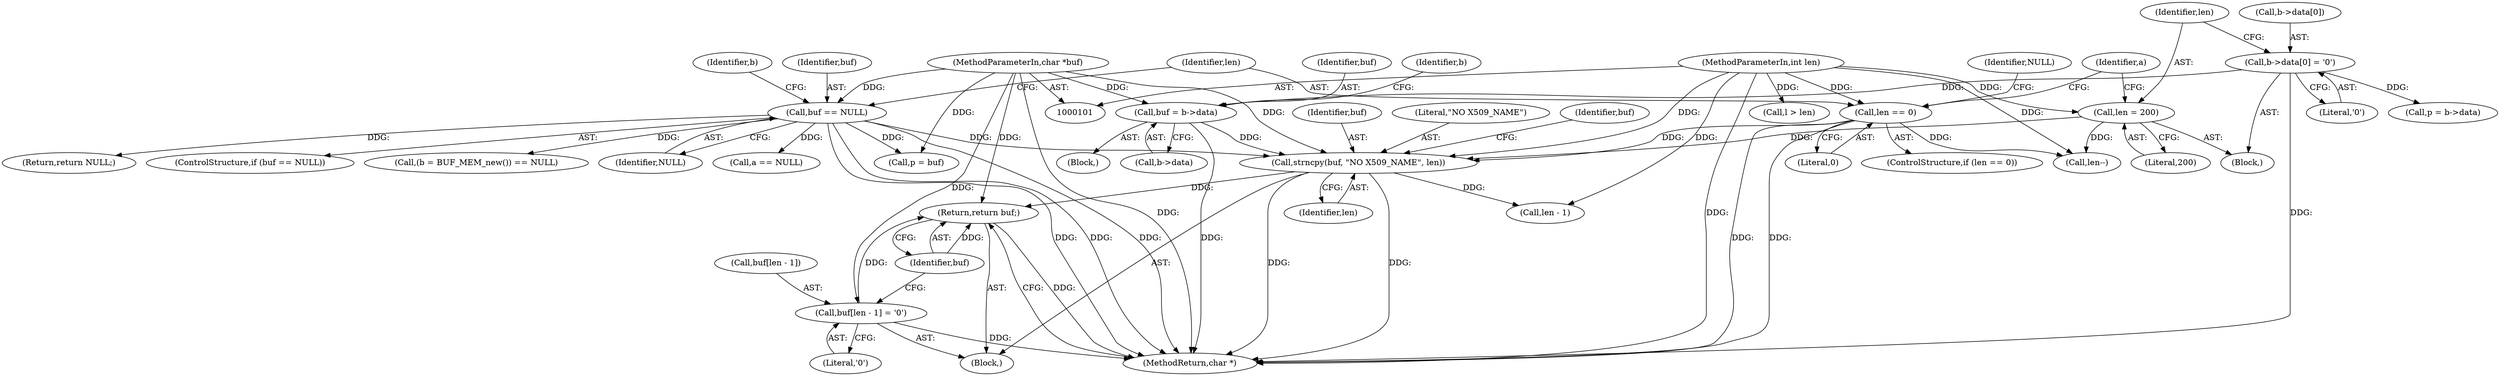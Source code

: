 digraph "0_openssl_2919516136a4227d9e6d8f2fe66ef976aaf8c561@pointer" {
"1000192" [label="(Return,return buf;)"];
"1000193" [label="(Identifier,buf)"];
"1000181" [label="(Call,strncpy(buf, \"NO X509_NAME\", len))"];
"1000131" [label="(Call,buf == NULL)"];
"1000103" [label="(MethodParameterIn,char *buf)"];
"1000174" [label="(Call,buf = b->data)"];
"1000148" [label="(Call,b->data[0] = '\0')"];
"1000155" [label="(Call,len = 200)"];
"1000104" [label="(MethodParameterIn,int len)"];
"1000160" [label="(Call,len == 0)"];
"1000185" [label="(Call,buf[len - 1] = '\0')"];
"1000187" [label="(Identifier,buf)"];
"1000188" [label="(Call,len - 1)"];
"1000154" [label="(Literal,'\0')"];
"1000149" [label="(Call,b->data[0])"];
"1000162" [label="(Literal,0)"];
"1000161" [label="(Identifier,len)"];
"1000181" [label="(Call,strncpy(buf, \"NO X509_NAME\", len))"];
"1000175" [label="(Identifier,buf)"];
"1000130" [label="(ControlStructure,if (buf == NULL))"];
"1000148" [label="(Call,b->data[0] = '\0')"];
"1000168" [label="(Identifier,a)"];
"1000155" [label="(Call,len = 200)"];
"1000173" [label="(Block,)"];
"1000192" [label="(Return,return buf;)"];
"1000522" [label="(Call,l > len)"];
"1000160" [label="(Call,len == 0)"];
"1000182" [label="(Identifier,buf)"];
"1000183" [label="(Literal,\"NO X509_NAME\")"];
"1000667" [label="(MethodReturn,char *)"];
"1000637" [label="(Call,p = b->data)"];
"1000184" [label="(Identifier,len)"];
"1000170" [label="(Block,)"];
"1000194" [label="(Call,len--)"];
"1000136" [label="(Call,(b = BUF_MEM_new()) == NULL)"];
"1000103" [label="(MethodParameterIn,char *buf)"];
"1000176" [label="(Call,b->data)"];
"1000165" [label="(Identifier,NULL)"];
"1000159" [label="(ControlStructure,if (len == 0))"];
"1000131" [label="(Call,buf == NULL)"];
"1000174" [label="(Call,buf = b->data)"];
"1000132" [label="(Identifier,buf)"];
"1000133" [label="(Identifier,NULL)"];
"1000157" [label="(Literal,200)"];
"1000186" [label="(Call,buf[len - 1])"];
"1000167" [label="(Call,a == NULL)"];
"1000164" [label="(Return,return NULL;)"];
"1000645" [label="(Call,p = buf)"];
"1000180" [label="(Identifier,b)"];
"1000191" [label="(Literal,'\0')"];
"1000185" [label="(Call,buf[len - 1] = '\0')"];
"1000104" [label="(MethodParameterIn,int len)"];
"1000134" [label="(Block,)"];
"1000156" [label="(Identifier,len)"];
"1000138" [label="(Identifier,b)"];
"1000193" [label="(Identifier,buf)"];
"1000192" -> "1000170"  [label="AST: "];
"1000192" -> "1000193"  [label="CFG: "];
"1000193" -> "1000192"  [label="AST: "];
"1000667" -> "1000192"  [label="CFG: "];
"1000192" -> "1000667"  [label="DDG: "];
"1000193" -> "1000192"  [label="DDG: "];
"1000181" -> "1000192"  [label="DDG: "];
"1000185" -> "1000192"  [label="DDG: "];
"1000103" -> "1000192"  [label="DDG: "];
"1000193" -> "1000185"  [label="CFG: "];
"1000181" -> "1000170"  [label="AST: "];
"1000181" -> "1000184"  [label="CFG: "];
"1000182" -> "1000181"  [label="AST: "];
"1000183" -> "1000181"  [label="AST: "];
"1000184" -> "1000181"  [label="AST: "];
"1000187" -> "1000181"  [label="CFG: "];
"1000181" -> "1000667"  [label="DDG: "];
"1000181" -> "1000667"  [label="DDG: "];
"1000131" -> "1000181"  [label="DDG: "];
"1000174" -> "1000181"  [label="DDG: "];
"1000103" -> "1000181"  [label="DDG: "];
"1000155" -> "1000181"  [label="DDG: "];
"1000160" -> "1000181"  [label="DDG: "];
"1000104" -> "1000181"  [label="DDG: "];
"1000181" -> "1000188"  [label="DDG: "];
"1000131" -> "1000130"  [label="AST: "];
"1000131" -> "1000133"  [label="CFG: "];
"1000132" -> "1000131"  [label="AST: "];
"1000133" -> "1000131"  [label="AST: "];
"1000138" -> "1000131"  [label="CFG: "];
"1000161" -> "1000131"  [label="CFG: "];
"1000131" -> "1000667"  [label="DDG: "];
"1000131" -> "1000667"  [label="DDG: "];
"1000131" -> "1000667"  [label="DDG: "];
"1000103" -> "1000131"  [label="DDG: "];
"1000131" -> "1000136"  [label="DDG: "];
"1000131" -> "1000164"  [label="DDG: "];
"1000131" -> "1000167"  [label="DDG: "];
"1000131" -> "1000645"  [label="DDG: "];
"1000103" -> "1000101"  [label="AST: "];
"1000103" -> "1000667"  [label="DDG: "];
"1000103" -> "1000174"  [label="DDG: "];
"1000103" -> "1000185"  [label="DDG: "];
"1000103" -> "1000645"  [label="DDG: "];
"1000174" -> "1000173"  [label="AST: "];
"1000174" -> "1000176"  [label="CFG: "];
"1000175" -> "1000174"  [label="AST: "];
"1000176" -> "1000174"  [label="AST: "];
"1000180" -> "1000174"  [label="CFG: "];
"1000174" -> "1000667"  [label="DDG: "];
"1000148" -> "1000174"  [label="DDG: "];
"1000148" -> "1000134"  [label="AST: "];
"1000148" -> "1000154"  [label="CFG: "];
"1000149" -> "1000148"  [label="AST: "];
"1000154" -> "1000148"  [label="AST: "];
"1000156" -> "1000148"  [label="CFG: "];
"1000148" -> "1000667"  [label="DDG: "];
"1000148" -> "1000637"  [label="DDG: "];
"1000155" -> "1000134"  [label="AST: "];
"1000155" -> "1000157"  [label="CFG: "];
"1000156" -> "1000155"  [label="AST: "];
"1000157" -> "1000155"  [label="AST: "];
"1000168" -> "1000155"  [label="CFG: "];
"1000104" -> "1000155"  [label="DDG: "];
"1000155" -> "1000194"  [label="DDG: "];
"1000104" -> "1000101"  [label="AST: "];
"1000104" -> "1000667"  [label="DDG: "];
"1000104" -> "1000160"  [label="DDG: "];
"1000104" -> "1000188"  [label="DDG: "];
"1000104" -> "1000194"  [label="DDG: "];
"1000104" -> "1000522"  [label="DDG: "];
"1000160" -> "1000159"  [label="AST: "];
"1000160" -> "1000162"  [label="CFG: "];
"1000161" -> "1000160"  [label="AST: "];
"1000162" -> "1000160"  [label="AST: "];
"1000165" -> "1000160"  [label="CFG: "];
"1000168" -> "1000160"  [label="CFG: "];
"1000160" -> "1000667"  [label="DDG: "];
"1000160" -> "1000667"  [label="DDG: "];
"1000160" -> "1000194"  [label="DDG: "];
"1000185" -> "1000170"  [label="AST: "];
"1000185" -> "1000191"  [label="CFG: "];
"1000186" -> "1000185"  [label="AST: "];
"1000191" -> "1000185"  [label="AST: "];
"1000185" -> "1000667"  [label="DDG: "];
}
